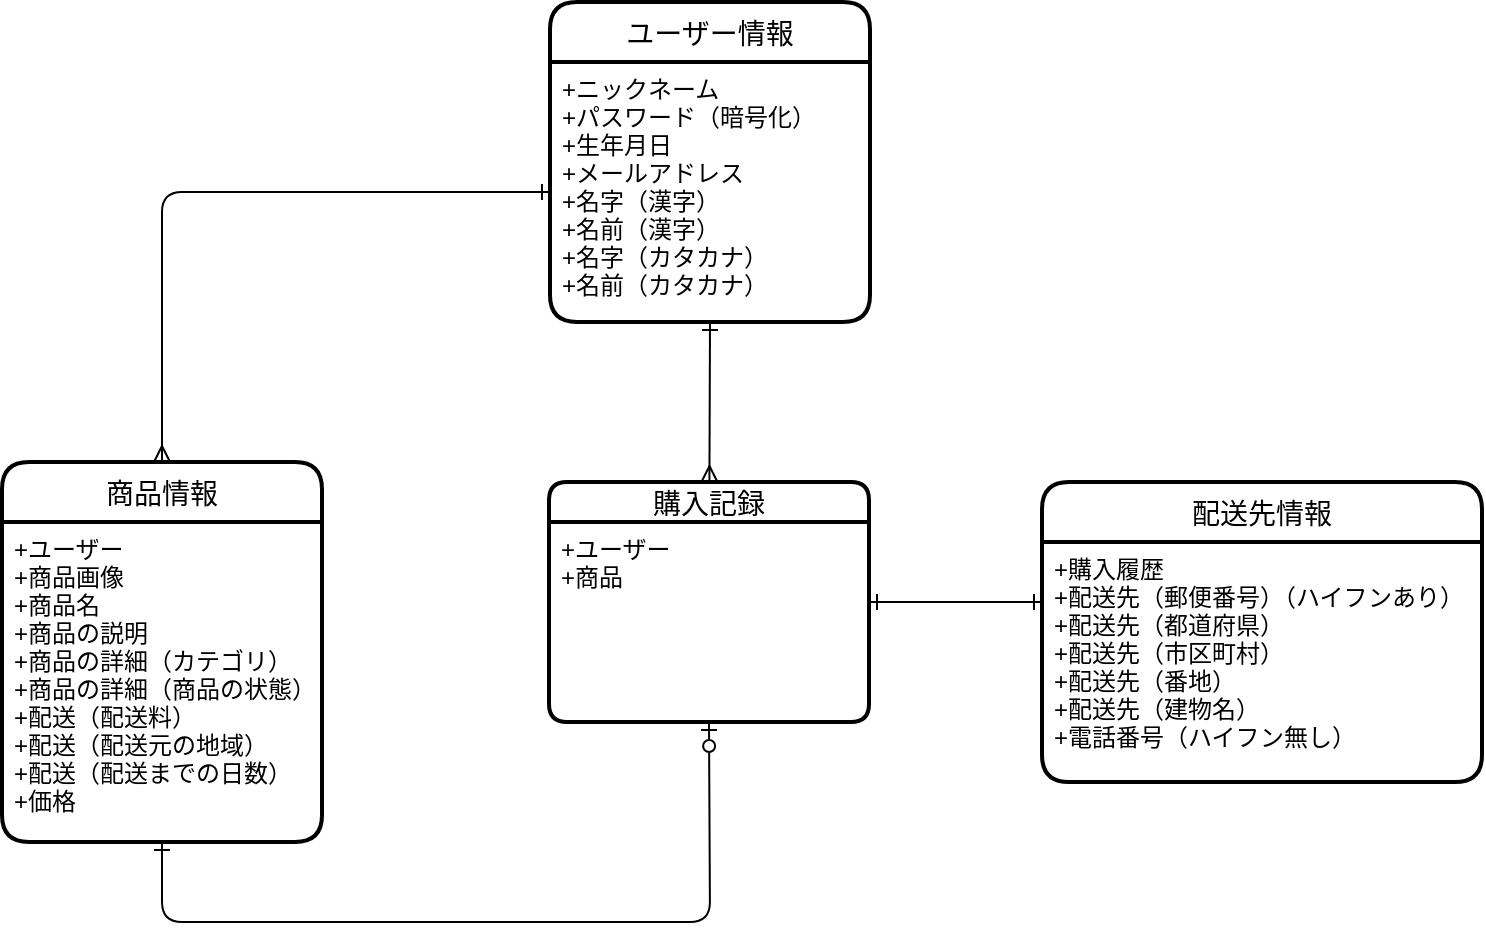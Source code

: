 <mxfile>
    <diagram id="PcUCJ84KPgmosfgXoS0V" name="ページ1">
        <mxGraphModel dx="759" dy="613" grid="1" gridSize="10" guides="1" tooltips="1" connect="1" arrows="1" fold="1" page="1" pageScale="1" pageWidth="827" pageHeight="1169" math="0" shadow="0">
            <root>
                <mxCell id="0"/>
                <mxCell id="1" parent="0"/>
                <mxCell id="2" value="ユーザー情報" style="swimlane;childLayout=stackLayout;horizontal=1;startSize=30;horizontalStack=0;rounded=1;fontSize=14;fontStyle=0;strokeWidth=2;resizeParent=0;resizeLast=1;shadow=0;dashed=0;align=center;" vertex="1" parent="1">
                    <mxGeometry x="334" y="40" width="160" height="160" as="geometry"/>
                </mxCell>
                <mxCell id="3" value="+ニックネーム&#10;+パスワード（暗号化）&#10;+生年月日&#10;+メールアドレス&#10;+名字（漢字）&#10;+名前（漢字）&#10;+名字（カタカナ）&#10;+名前（カタカナ）" style="align=left;strokeColor=none;fillColor=none;spacingLeft=4;fontSize=12;verticalAlign=top;resizable=0;rotatable=0;part=1;" vertex="1" parent="2">
                    <mxGeometry y="30" width="160" height="130" as="geometry"/>
                </mxCell>
                <mxCell id="29" style="edgeStyle=none;html=1;exitX=0.5;exitY=0;exitDx=0;exitDy=0;entryX=0;entryY=0.5;entryDx=0;entryDy=0;endArrow=ERone;endFill=0;startArrow=ERmany;startFill=0;" edge="1" parent="1" source="4" target="3">
                    <mxGeometry relative="1" as="geometry">
                        <Array as="points">
                            <mxPoint x="140" y="135"/>
                        </Array>
                    </mxGeometry>
                </mxCell>
                <mxCell id="4" value="商品情報" style="swimlane;childLayout=stackLayout;horizontal=1;startSize=30;horizontalStack=0;rounded=1;fontSize=14;fontStyle=0;strokeWidth=2;resizeParent=0;resizeLast=1;shadow=0;dashed=0;align=center;" vertex="1" parent="1">
                    <mxGeometry x="60" y="270" width="160" height="190" as="geometry"/>
                </mxCell>
                <mxCell id="28" style="edgeStyle=none;html=1;" edge="1" parent="4" source="5" target="4">
                    <mxGeometry relative="1" as="geometry"/>
                </mxCell>
                <mxCell id="5" value="+ユーザー&#10;+商品画像&#10;+商品名&#10;+商品の説明&#10;+商品の詳細（カテゴリ）&#10;+商品の詳細（商品の状態）&#10;+配送（配送料）&#10;+配送（配送元の地域）&#10;+配送（配送までの日数）&#10;+価格" style="align=left;strokeColor=none;fillColor=none;spacingLeft=4;fontSize=12;verticalAlign=top;resizable=0;rotatable=0;part=1;" vertex="1" parent="4">
                    <mxGeometry y="30" width="160" height="160" as="geometry"/>
                </mxCell>
                <mxCell id="31" style="edgeStyle=none;html=1;entryX=0.5;entryY=1;entryDx=0;entryDy=0;startArrow=ERmany;startFill=0;endArrow=ERone;endFill=0;" edge="1" parent="1" source="8" target="3">
                    <mxGeometry relative="1" as="geometry"/>
                </mxCell>
                <mxCell id="39" style="edgeStyle=none;html=1;entryX=0;entryY=0.25;entryDx=0;entryDy=0;startArrow=ERone;startFill=0;endArrow=ERone;endFill=0;" edge="1" parent="1" source="8" target="15">
                    <mxGeometry relative="1" as="geometry"/>
                </mxCell>
                <mxCell id="8" value="購入記録" style="swimlane;childLayout=stackLayout;horizontal=1;startSize=20;horizontalStack=0;rounded=1;fontSize=14;fontStyle=0;strokeWidth=2;resizeParent=0;resizeLast=1;shadow=0;dashed=0;align=center;" vertex="1" parent="1">
                    <mxGeometry x="333.5" y="280" width="160" height="120" as="geometry"/>
                </mxCell>
                <mxCell id="9" value="+ユーザー&#10;+商品" style="align=left;strokeColor=none;fillColor=none;spacingLeft=4;fontSize=12;verticalAlign=top;resizable=0;rotatable=0;part=1;" vertex="1" parent="8">
                    <mxGeometry y="20" width="160" height="100" as="geometry"/>
                </mxCell>
                <mxCell id="14" value="配送先情報" style="swimlane;childLayout=stackLayout;horizontal=1;startSize=30;horizontalStack=0;rounded=1;fontSize=14;fontStyle=0;strokeWidth=2;resizeParent=0;resizeLast=1;shadow=0;dashed=0;align=center;" vertex="1" parent="1">
                    <mxGeometry x="580" y="280" width="220" height="150" as="geometry"/>
                </mxCell>
                <mxCell id="15" value="+購入履歴&#10;+配送先（郵便番号）（ハイフンあり）&#10;+配送先（都道府県）&#10;+配送先（市区町村）&#10;+配送先（番地）&#10;+配送先（建物名）&#10;+電話番号（ハイフン無し）" style="align=left;strokeColor=none;fillColor=none;spacingLeft=4;fontSize=12;verticalAlign=top;resizable=0;rotatable=0;part=1;" vertex="1" parent="14">
                    <mxGeometry y="30" width="220" height="120" as="geometry"/>
                </mxCell>
                <mxCell id="37" style="edgeStyle=none;html=1;entryX=0.5;entryY=1;entryDx=0;entryDy=0;startArrow=ERone;startFill=0;endArrow=ERzeroToOne;endFill=0;" edge="1" parent="1" source="5" target="9">
                    <mxGeometry relative="1" as="geometry">
                        <mxPoint x="230" y="343" as="sourcePoint"/>
                        <Array as="points">
                            <mxPoint x="140" y="500"/>
                            <mxPoint x="414" y="500"/>
                        </Array>
                    </mxGeometry>
                </mxCell>
            </root>
        </mxGraphModel>
    </diagram>
</mxfile>